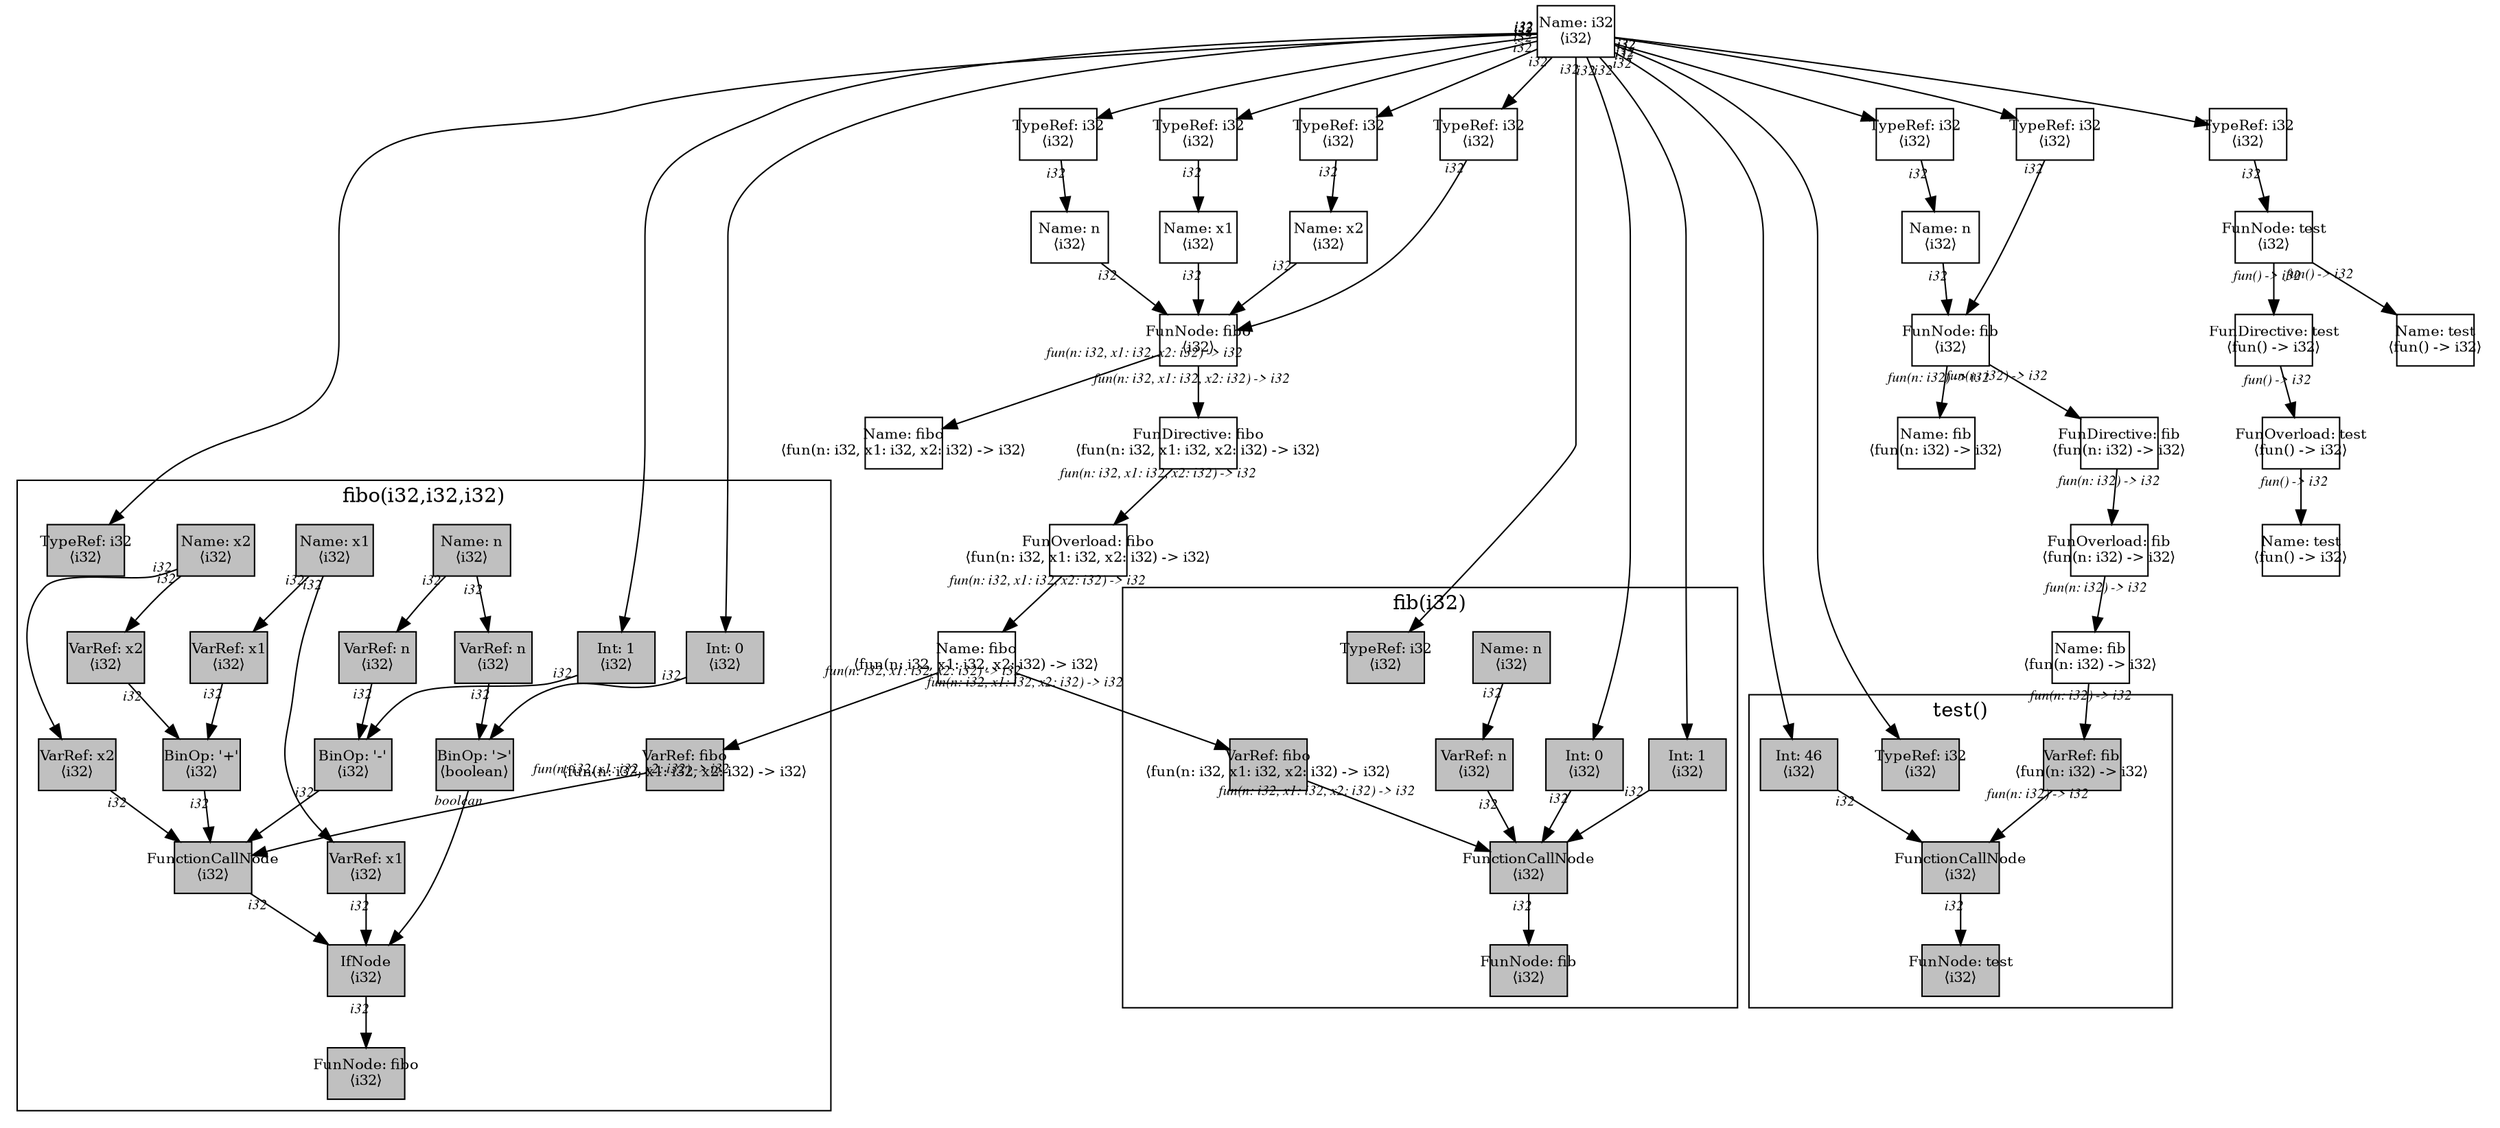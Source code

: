 digraph Document {
  node [shape=box,fixedsize=shape fontsize=10]
  1 [label="Name: i32\n⟨i32⟩", fillcolor=grey];
  2 [label="FunOverload: fibo\n⟨fun(n: i32, x1: i32, x2: i32) -> i32⟩", fillcolor=grey];
  3 [label="FunDirective: fibo\n⟨fun(n: i32, x1: i32, x2: i32) -> i32⟩", fillcolor=grey];
  4 [label="FunNode: fibo\n⟨i32⟩", fillcolor=grey];
  5 [label="TypeRef: i32\n⟨i32⟩", fillcolor=grey];
  6 [label="Name: n\n⟨i32⟩", fillcolor=grey];
  7 [label="TypeRef: i32\n⟨i32⟩", fillcolor=grey];
  8 [label="Name: x1\n⟨i32⟩", fillcolor=grey];
  9 [label="TypeRef: i32\n⟨i32⟩", fillcolor=grey];
  10 [label="Name: x2\n⟨i32⟩", fillcolor=grey];
  11 [label="TypeRef: i32\n⟨i32⟩", fillcolor=grey];
  12 [label="Name: fibo\n⟨fun(n: i32, x1: i32, x2: i32) -> i32⟩", fillcolor=grey];
  13 [label="Name: fibo\n⟨fun(n: i32, x1: i32, x2: i32) -> i32⟩", fillcolor=grey];
  14 [label="FunOverload: fib\n⟨fun(n: i32) -> i32⟩", fillcolor=grey];
  15 [label="FunDirective: fib\n⟨fun(n: i32) -> i32⟩", fillcolor=grey];
  16 [label="FunNode: fib\n⟨i32⟩", fillcolor=grey];
  17 [label="TypeRef: i32\n⟨i32⟩", fillcolor=grey];
  18 [label="Name: n\n⟨i32⟩", fillcolor=grey];
  19 [label="TypeRef: i32\n⟨i32⟩", fillcolor=grey];
  20 [label="Name: fib\n⟨fun(n: i32) -> i32⟩", fillcolor=grey];
  21 [label="Name: fib\n⟨fun(n: i32) -> i32⟩", fillcolor=grey];
  22 [label="FunOverload: test\n⟨fun() -> i32⟩", fillcolor=grey];
  23 [label="FunDirective: test\n⟨fun() -> i32⟩", fillcolor=grey];
  24 [label="FunNode: test\n⟨i32⟩", fillcolor=grey];
  25 [label="TypeRef: i32\n⟨i32⟩", fillcolor=grey];
  26 [label="Name: test\n⟨fun() -> i32⟩", fillcolor=grey];
  27 [label="Name: test\n⟨fun() -> i32⟩", fillcolor=grey];
  subgraph cluster0 {
    node [style=filled, fillcolor=grey];
    28 [label="Name: n\n⟨i32⟩", fillcolor=grey];
    29 [label="Name: x1\n⟨i32⟩", fillcolor=grey];
    30 [label="Name: x2\n⟨i32⟩", fillcolor=grey];
    31 [label="IfNode\n⟨i32⟩", fillcolor=grey];
    32 [label="FunctionCallNode\n⟨i32⟩", fillcolor=grey];
    33 [label="VarRef: fibo\n⟨fun(n: i32, x1: i32, x2: i32) -> i32⟩", fillcolor=grey];
    34 [label="BinOp: '-'\n⟨i32⟩", fillcolor=grey];
    35 [label="VarRef: n\n⟨i32⟩", fillcolor=grey];
    36 [label="Int: 1\n⟨i32⟩", fillcolor=grey];
    37 [label="VarRef: x2\n⟨i32⟩", fillcolor=grey];
    38 [label="BinOp: '+'\n⟨i32⟩", fillcolor=grey];
    39 [label="VarRef: x1\n⟨i32⟩", fillcolor=grey];
    40 [label="VarRef: x2\n⟨i32⟩", fillcolor=grey];
    41 [label="BinOp: '>'\n⟨boolean⟩", fillcolor=grey];
    42 [label="VarRef: n\n⟨i32⟩", fillcolor=grey];
    43 [label="Int: 0\n⟨i32⟩", fillcolor=grey];
    44 [label="VarRef: x1\n⟨i32⟩", fillcolor=grey];
    45 [label="FunNode: fibo\n⟨i32⟩", fillcolor=grey];
    46 [label="TypeRef: i32\n⟨i32⟩", fillcolor=grey];
    28 -> 35[taillabel="i32" labeldistance="1" fontname="times  italic" fontsize = 10 color="black" ];
    28 -> 42[taillabel="i32" labeldistance="1" fontname="times  italic" fontsize = 10 color="black" ];
    29 -> 39[taillabel="i32" labeldistance="1" fontname="times  italic" fontsize = 10 color="black" ];
    29 -> 44[taillabel="i32" labeldistance="1" fontname="times  italic" fontsize = 10 color="black" ];
    30 -> 37[taillabel="i32" labeldistance="1" fontname="times  italic" fontsize = 10 color="black" ];
    30 -> 40[taillabel="i32" labeldistance="1" fontname="times  italic" fontsize = 10 color="black" ];
    31 -> 45[taillabel="i32" labeldistance="1" fontname="times  italic" fontsize = 10 color="black" ];
    32 -> 31[taillabel="i32" labeldistance="1" fontname="times  italic" fontsize = 10 color="black" ];
    33 -> 32[taillabel="fun(n: i32, x1: i32, x2: i32) -> i32" labeldistance="1" fontname="times  italic" fontsize = 10 color="black" ];
    34 -> 32[taillabel="i32" labeldistance="1" fontname="times  italic" fontsize = 10 color="black" ];
    35 -> 34[taillabel="i32" labeldistance="1" fontname="times  italic" fontsize = 10 color="black" ];
    36 -> 34[taillabel="i32" labeldistance="1" fontname="times  italic" fontsize = 10 color="black" ];
    37 -> 32[taillabel="i32" labeldistance="1" fontname="times  italic" fontsize = 10 color="black" ];
    38 -> 32[taillabel="i32" labeldistance="1" fontname="times  italic" fontsize = 10 color="black" ];
    39 -> 38[taillabel="i32" labeldistance="1" fontname="times  italic" fontsize = 10 color="black" ];
    40 -> 38[taillabel="i32" labeldistance="1" fontname="times  italic" fontsize = 10 color="black" ];
    41 -> 31[taillabel="boolean" labeldistance="1" fontname="times  italic" fontsize = 10 color="black" ];
    42 -> 41[taillabel="i32" labeldistance="1" fontname="times  italic" fontsize = 10 color="black" ];
    43 -> 41[taillabel="i32" labeldistance="1" fontname="times  italic" fontsize = 10 color="black" ];
    44 -> 31[taillabel="i32" labeldistance="1" fontname="times  italic" fontsize = 10 color="black" ];
  label = "fibo(i32,i32,i32)";
}
  subgraph cluster1 {
    node [style=filled, fillcolor=grey];
    47 [label="Name: n\n⟨i32⟩", fillcolor=grey];
    48 [label="FunctionCallNode\n⟨i32⟩", fillcolor=grey];
    49 [label="VarRef: fibo\n⟨fun(n: i32, x1: i32, x2: i32) -> i32⟩", fillcolor=grey];
    50 [label="VarRef: n\n⟨i32⟩", fillcolor=grey];
    51 [label="Int: 0\n⟨i32⟩", fillcolor=grey];
    52 [label="Int: 1\n⟨i32⟩", fillcolor=grey];
    53 [label="FunNode: fib\n⟨i32⟩", fillcolor=grey];
    54 [label="TypeRef: i32\n⟨i32⟩", fillcolor=grey];
    47 -> 50[taillabel="i32" labeldistance="1" fontname="times  italic" fontsize = 10 color="black" ];
    48 -> 53[taillabel="i32" labeldistance="1" fontname="times  italic" fontsize = 10 color="black" ];
    49 -> 48[taillabel="fun(n: i32, x1: i32, x2: i32) -> i32" labeldistance="1" fontname="times  italic" fontsize = 10 color="black" ];
    50 -> 48[taillabel="i32" labeldistance="1" fontname="times  italic" fontsize = 10 color="black" ];
    51 -> 48[taillabel="i32" labeldistance="1" fontname="times  italic" fontsize = 10 color="black" ];
    52 -> 48[taillabel="i32" labeldistance="1" fontname="times  italic" fontsize = 10 color="black" ];
  label = "fib(i32)";
}
  subgraph cluster2 {
    node [style=filled, fillcolor=grey];
    55 [label="FunctionCallNode\n⟨i32⟩", fillcolor=grey];
    56 [label="VarRef: fib\n⟨fun(n: i32) -> i32⟩", fillcolor=grey];
    57 [label="Int: 46\n⟨i32⟩", fillcolor=grey];
    58 [label="FunNode: test\n⟨i32⟩", fillcolor=grey];
    59 [label="TypeRef: i32\n⟨i32⟩", fillcolor=grey];
    55 -> 58[taillabel="i32" labeldistance="1" fontname="times  italic" fontsize = 10 color="black" ];
    56 -> 55[taillabel="fun(n: i32) -> i32" labeldistance="1" fontname="times  italic" fontsize = 10 color="black" ];
    57 -> 55[taillabel="i32" labeldistance="1" fontname="times  italic" fontsize = 10 color="black" ];
  label = "test()";
}
  1 -> 5[taillabel="i32" labeldistance="1" fontname="times  italic" fontsize = 10 color="black" ];
  1 -> 7[taillabel="i32" labeldistance="1" fontname="times  italic" fontsize = 10 color="black" ];
  1 -> 9[taillabel="i32" labeldistance="1" fontname="times  italic" fontsize = 10 color="black" ];
  1 -> 11[taillabel="i32" labeldistance="1" fontname="times  italic" fontsize = 10 color="black" ];
  1 -> 17[taillabel="i32" labeldistance="1" fontname="times  italic" fontsize = 10 color="black" ];
  1 -> 19[taillabel="i32" labeldistance="1" fontname="times  italic" fontsize = 10 color="black" ];
  1 -> 25[taillabel="i32" labeldistance="1" fontname="times  italic" fontsize = 10 color="black" ];
  1 -> 36[taillabel="i32" labeldistance="1" fontname="times  italic" fontsize = 10 color="black" ];
  1 -> 43[taillabel="i32" labeldistance="1" fontname="times  italic" fontsize = 10 color="black" ];
  1 -> 46[taillabel="i32" labeldistance="1" fontname="times  italic" fontsize = 10 color="black" ];
  1 -> 51[taillabel="i32" labeldistance="1" fontname="times  italic" fontsize = 10 color="black" ];
  1 -> 52[taillabel="i32" labeldistance="1" fontname="times  italic" fontsize = 10 color="black" ];
  1 -> 54[taillabel="i32" labeldistance="1" fontname="times  italic" fontsize = 10 color="black" ];
  1 -> 57[taillabel="i32" labeldistance="1" fontname="times  italic" fontsize = 10 color="black" ];
  1 -> 59[taillabel="i32" labeldistance="1" fontname="times  italic" fontsize = 10 color="black" ];
  2 -> 13[taillabel="fun(n: i32, x1: i32, x2: i32) -> i32" labeldistance="1" fontname="times  italic" fontsize = 10 color="black" ];
  3 -> 2[taillabel="fun(n: i32, x1: i32, x2: i32) -> i32" labeldistance="1" fontname="times  italic" fontsize = 10 color="black" ];
  4 -> 12[taillabel="fun(n: i32, x1: i32, x2: i32) -> i32" labeldistance="1" fontname="times  italic" fontsize = 10 color="black" ];
  4 -> 3[taillabel="fun(n: i32, x1: i32, x2: i32) -> i32" labeldistance="1" fontname="times  italic" fontsize = 10 color="black" ];
  5 -> 6[taillabel="i32" labeldistance="1" fontname="times  italic" fontsize = 10 color="black" ];
  6 -> 4[taillabel="i32" labeldistance="1" fontname="times  italic" fontsize = 10 color="black" ];
  7 -> 8[taillabel="i32" labeldistance="1" fontname="times  italic" fontsize = 10 color="black" ];
  8 -> 4[taillabel="i32" labeldistance="1" fontname="times  italic" fontsize = 10 color="black" ];
  9 -> 10[taillabel="i32" labeldistance="1" fontname="times  italic" fontsize = 10 color="black" ];
  10 -> 4[taillabel="i32" labeldistance="1" fontname="times  italic" fontsize = 10 color="black" ];
  11 -> 4[taillabel="i32" labeldistance="1" fontname="times  italic" fontsize = 10 color="black" ];
  13 -> 33[taillabel="fun(n: i32, x1: i32, x2: i32) -> i32" labeldistance="1" fontname="times  italic" fontsize = 10 color="black" ];
  13 -> 49[taillabel="fun(n: i32, x1: i32, x2: i32) -> i32" labeldistance="1" fontname="times  italic" fontsize = 10 color="black" ];
  14 -> 21[taillabel="fun(n: i32) -> i32" labeldistance="1" fontname="times  italic" fontsize = 10 color="black" ];
  15 -> 14[taillabel="fun(n: i32) -> i32" labeldistance="1" fontname="times  italic" fontsize = 10 color="black" ];
  16 -> 20[taillabel="fun(n: i32) -> i32" labeldistance="1" fontname="times  italic" fontsize = 10 color="black" ];
  16 -> 15[taillabel="fun(n: i32) -> i32" labeldistance="1" fontname="times  italic" fontsize = 10 color="black" ];
  17 -> 18[taillabel="i32" labeldistance="1" fontname="times  italic" fontsize = 10 color="black" ];
  18 -> 16[taillabel="i32" labeldistance="1" fontname="times  italic" fontsize = 10 color="black" ];
  19 -> 16[taillabel="i32" labeldistance="1" fontname="times  italic" fontsize = 10 color="black" ];
  21 -> 56[taillabel="fun(n: i32) -> i32" labeldistance="1" fontname="times  italic" fontsize = 10 color="black" ];
  22 -> 27[taillabel="fun() -> i32" labeldistance="1" fontname="times  italic" fontsize = 10 color="black" ];
  23 -> 22[taillabel="fun() -> i32" labeldistance="1" fontname="times  italic" fontsize = 10 color="black" ];
  24 -> 26[taillabel="fun() -> i32" labeldistance="1" fontname="times  italic" fontsize = 10 color="black" ];
  24 -> 23[taillabel="fun() -> i32" labeldistance="1" fontname="times  italic" fontsize = 10 color="black" ];
  25 -> 24[taillabel="i32" labeldistance="1" fontname="times  italic" fontsize = 10 color="black" ];
  label="";
}

